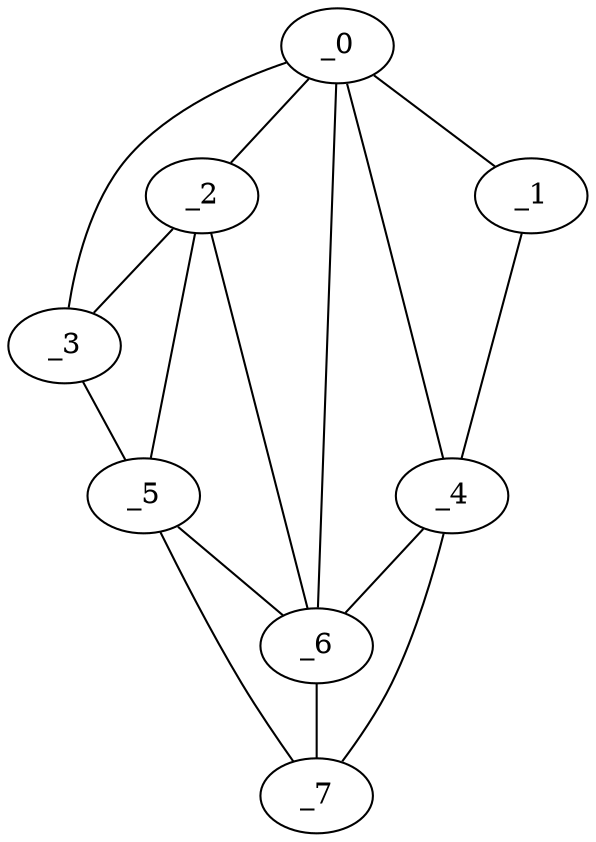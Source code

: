 graph "obj4__345.gxl" {
	_0	 [x=66,
		y=33];
	_1	 [x=71,
		y=66];
	_0 -- _1	 [valence=1];
	_2	 [x=72,
		y=32];
	_0 -- _2	 [valence=1];
	_3	 [x=75,
		y=27];
	_0 -- _3	 [valence=1];
	_4	 [x=79,
		y=59];
	_0 -- _4	 [valence=2];
	_6	 [x=84,
		y=47];
	_0 -- _6	 [valence=2];
	_1 -- _4	 [valence=1];
	_2 -- _3	 [valence=2];
	_5	 [x=82,
		y=26];
	_2 -- _5	 [valence=1];
	_2 -- _6	 [valence=2];
	_3 -- _5	 [valence=1];
	_4 -- _6	 [valence=2];
	_7	 [x=100,
		y=40];
	_4 -- _7	 [valence=1];
	_5 -- _6	 [valence=2];
	_5 -- _7	 [valence=1];
	_6 -- _7	 [valence=1];
}

